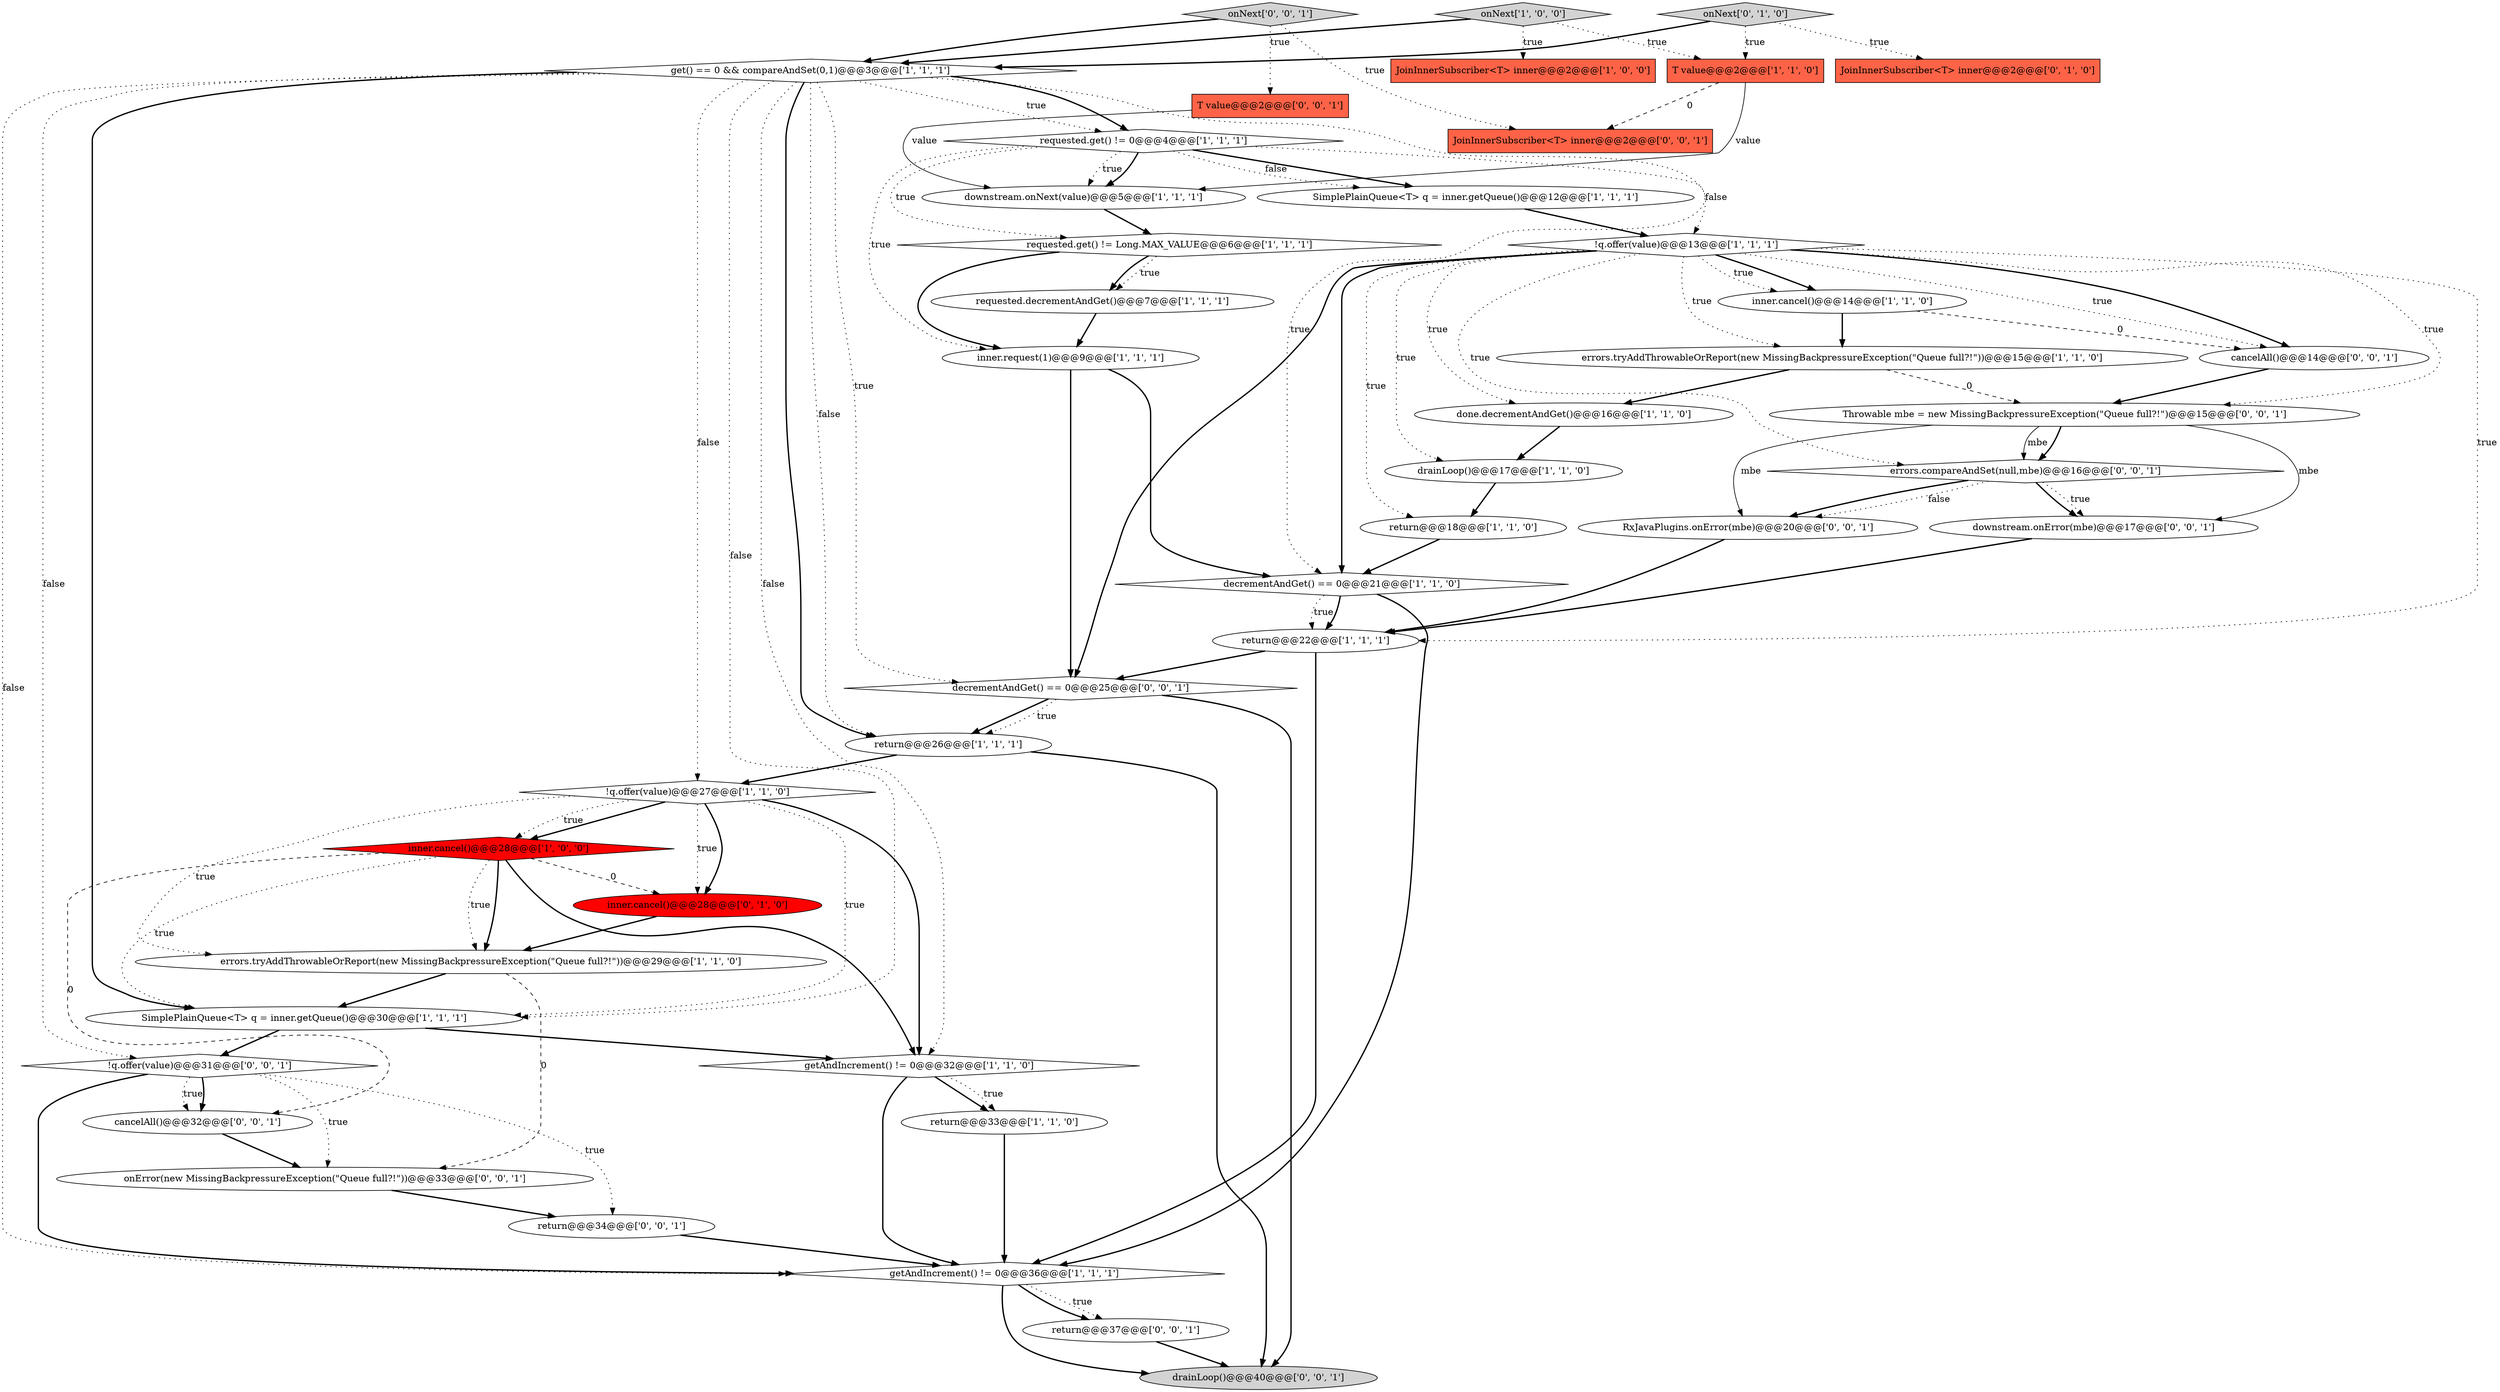 digraph {
8 [style = filled, label = "drainLoop()@@@17@@@['1', '1', '0']", fillcolor = white, shape = ellipse image = "AAA0AAABBB1BBB"];
15 [style = filled, label = "inner.request(1)@@@9@@@['1', '1', '1']", fillcolor = white, shape = ellipse image = "AAA0AAABBB1BBB"];
3 [style = filled, label = "return@@@22@@@['1', '1', '1']", fillcolor = white, shape = ellipse image = "AAA0AAABBB1BBB"];
30 [style = filled, label = "RxJavaPlugins.onError(mbe)@@@20@@@['0', '0', '1']", fillcolor = white, shape = ellipse image = "AAA0AAABBB3BBB"];
38 [style = filled, label = "onNext['0', '0', '1']", fillcolor = lightgray, shape = diamond image = "AAA0AAABBB3BBB"];
34 [style = filled, label = "downstream.onError(mbe)@@@17@@@['0', '0', '1']", fillcolor = white, shape = ellipse image = "AAA0AAABBB3BBB"];
26 [style = filled, label = "onNext['0', '1', '0']", fillcolor = lightgray, shape = diamond image = "AAA0AAABBB2BBB"];
20 [style = filled, label = "get() == 0 && compareAndSet(0,1)@@@3@@@['1', '1', '1']", fillcolor = white, shape = diamond image = "AAA0AAABBB1BBB"];
24 [style = filled, label = "return@@@18@@@['1', '1', '0']", fillcolor = white, shape = ellipse image = "AAA0AAABBB1BBB"];
19 [style = filled, label = "errors.tryAddThrowableOrReport(new MissingBackpressureException(\"Queue full?!\"))@@@15@@@['1', '1', '0']", fillcolor = white, shape = ellipse image = "AAA0AAABBB1BBB"];
14 [style = filled, label = "done.decrementAndGet()@@@16@@@['1', '1', '0']", fillcolor = white, shape = ellipse image = "AAA0AAABBB1BBB"];
7 [style = filled, label = "JoinInnerSubscriber<T> inner@@@2@@@['1', '0', '0']", fillcolor = tomato, shape = box image = "AAA0AAABBB1BBB"];
36 [style = filled, label = "cancelAll()@@@32@@@['0', '0', '1']", fillcolor = white, shape = ellipse image = "AAA0AAABBB3BBB"];
43 [style = filled, label = "return@@@37@@@['0', '0', '1']", fillcolor = white, shape = ellipse image = "AAA0AAABBB3BBB"];
31 [style = filled, label = "drainLoop()@@@40@@@['0', '0', '1']", fillcolor = lightgray, shape = ellipse image = "AAA0AAABBB3BBB"];
2 [style = filled, label = "inner.cancel()@@@14@@@['1', '1', '0']", fillcolor = white, shape = ellipse image = "AAA0AAABBB1BBB"];
25 [style = filled, label = "!q.offer(value)@@@27@@@['1', '1', '0']", fillcolor = white, shape = diamond image = "AAA0AAABBB1BBB"];
16 [style = filled, label = "inner.cancel()@@@28@@@['1', '0', '0']", fillcolor = red, shape = diamond image = "AAA1AAABBB1BBB"];
18 [style = filled, label = "downstream.onNext(value)@@@5@@@['1', '1', '1']", fillcolor = white, shape = ellipse image = "AAA0AAABBB1BBB"];
9 [style = filled, label = "requested.decrementAndGet()@@@7@@@['1', '1', '1']", fillcolor = white, shape = ellipse image = "AAA0AAABBB1BBB"];
28 [style = filled, label = "JoinInnerSubscriber<T> inner@@@2@@@['0', '1', '0']", fillcolor = tomato, shape = box image = "AAA0AAABBB2BBB"];
35 [style = filled, label = "JoinInnerSubscriber<T> inner@@@2@@@['0', '0', '1']", fillcolor = tomato, shape = box image = "AAA0AAABBB3BBB"];
39 [style = filled, label = "!q.offer(value)@@@31@@@['0', '0', '1']", fillcolor = white, shape = diamond image = "AAA0AAABBB3BBB"];
21 [style = filled, label = "requested.get() != 0@@@4@@@['1', '1', '1']", fillcolor = white, shape = diamond image = "AAA0AAABBB1BBB"];
12 [style = filled, label = "onNext['1', '0', '0']", fillcolor = lightgray, shape = diamond image = "AAA0AAABBB1BBB"];
22 [style = filled, label = "return@@@26@@@['1', '1', '1']", fillcolor = white, shape = ellipse image = "AAA0AAABBB1BBB"];
29 [style = filled, label = "T value@@@2@@@['0', '0', '1']", fillcolor = tomato, shape = box image = "AAA0AAABBB3BBB"];
23 [style = filled, label = "errors.tryAddThrowableOrReport(new MissingBackpressureException(\"Queue full?!\"))@@@29@@@['1', '1', '0']", fillcolor = white, shape = ellipse image = "AAA0AAABBB1BBB"];
17 [style = filled, label = "T value@@@2@@@['1', '1', '0']", fillcolor = tomato, shape = box image = "AAA0AAABBB1BBB"];
40 [style = filled, label = "Throwable mbe = new MissingBackpressureException(\"Queue full?!\")@@@15@@@['0', '0', '1']", fillcolor = white, shape = ellipse image = "AAA0AAABBB3BBB"];
37 [style = filled, label = "onError(new MissingBackpressureException(\"Queue full?!\"))@@@33@@@['0', '0', '1']", fillcolor = white, shape = ellipse image = "AAA0AAABBB3BBB"];
4 [style = filled, label = "!q.offer(value)@@@13@@@['1', '1', '1']", fillcolor = white, shape = diamond image = "AAA0AAABBB1BBB"];
0 [style = filled, label = "SimplePlainQueue<T> q = inner.getQueue()@@@12@@@['1', '1', '1']", fillcolor = white, shape = ellipse image = "AAA0AAABBB1BBB"];
41 [style = filled, label = "decrementAndGet() == 0@@@25@@@['0', '0', '1']", fillcolor = white, shape = diamond image = "AAA0AAABBB3BBB"];
42 [style = filled, label = "return@@@34@@@['0', '0', '1']", fillcolor = white, shape = ellipse image = "AAA0AAABBB3BBB"];
10 [style = filled, label = "decrementAndGet() == 0@@@21@@@['1', '1', '0']", fillcolor = white, shape = diamond image = "AAA0AAABBB1BBB"];
6 [style = filled, label = "getAndIncrement() != 0@@@32@@@['1', '1', '0']", fillcolor = white, shape = diamond image = "AAA0AAABBB1BBB"];
13 [style = filled, label = "requested.get() != Long.MAX_VALUE@@@6@@@['1', '1', '1']", fillcolor = white, shape = diamond image = "AAA0AAABBB1BBB"];
1 [style = filled, label = "getAndIncrement() != 0@@@36@@@['1', '1', '1']", fillcolor = white, shape = diamond image = "AAA0AAABBB1BBB"];
11 [style = filled, label = "return@@@33@@@['1', '1', '0']", fillcolor = white, shape = ellipse image = "AAA0AAABBB1BBB"];
32 [style = filled, label = "errors.compareAndSet(null,mbe)@@@16@@@['0', '0', '1']", fillcolor = white, shape = diamond image = "AAA0AAABBB3BBB"];
5 [style = filled, label = "SimplePlainQueue<T> q = inner.getQueue()@@@30@@@['1', '1', '1']", fillcolor = white, shape = ellipse image = "AAA0AAABBB1BBB"];
33 [style = filled, label = "cancelAll()@@@14@@@['0', '0', '1']", fillcolor = white, shape = ellipse image = "AAA0AAABBB3BBB"];
27 [style = filled, label = "inner.cancel()@@@28@@@['0', '1', '0']", fillcolor = red, shape = ellipse image = "AAA1AAABBB2BBB"];
20->1 [style = dotted, label="false"];
39->36 [style = dotted, label="true"];
15->10 [style = bold, label=""];
21->15 [style = dotted, label="true"];
21->18 [style = dotted, label="true"];
16->27 [style = dashed, label="0"];
17->35 [style = dashed, label="0"];
10->3 [style = dotted, label="true"];
20->41 [style = dotted, label="true"];
32->34 [style = bold, label=""];
39->42 [style = dotted, label="true"];
25->6 [style = bold, label=""];
4->33 [style = dotted, label="true"];
21->18 [style = bold, label=""];
26->28 [style = dotted, label="true"];
6->11 [style = bold, label=""];
16->5 [style = dotted, label="true"];
15->41 [style = bold, label=""];
42->1 [style = bold, label=""];
4->24 [style = dotted, label="true"];
41->22 [style = bold, label=""];
6->11 [style = dotted, label="true"];
1->31 [style = bold, label=""];
13->9 [style = dotted, label="true"];
24->10 [style = bold, label=""];
22->25 [style = bold, label=""];
12->17 [style = dotted, label="true"];
21->0 [style = bold, label=""];
5->39 [style = bold, label=""];
16->6 [style = bold, label=""];
1->43 [style = dotted, label="true"];
29->18 [style = solid, label="value"];
4->2 [style = bold, label=""];
40->34 [style = solid, label="mbe"];
25->27 [style = bold, label=""];
25->5 [style = dotted, label="true"];
20->5 [style = dotted, label="false"];
32->30 [style = dotted, label="false"];
5->6 [style = bold, label=""];
20->25 [style = dotted, label="false"];
20->10 [style = dotted, label="true"];
21->13 [style = dotted, label="true"];
14->8 [style = bold, label=""];
2->33 [style = dashed, label="0"];
13->15 [style = bold, label=""];
25->23 [style = dotted, label="true"];
36->37 [style = bold, label=""];
12->7 [style = dotted, label="true"];
4->32 [style = dotted, label="true"];
10->1 [style = bold, label=""];
20->39 [style = dotted, label="false"];
4->2 [style = dotted, label="true"];
26->20 [style = bold, label=""];
8->24 [style = bold, label=""];
4->10 [style = bold, label=""];
21->0 [style = dotted, label="false"];
38->20 [style = bold, label=""];
21->4 [style = dotted, label="false"];
20->22 [style = dotted, label="false"];
20->6 [style = dotted, label="false"];
23->5 [style = bold, label=""];
32->34 [style = dotted, label="true"];
3->1 [style = bold, label=""];
12->20 [style = bold, label=""];
16->23 [style = bold, label=""];
4->33 [style = bold, label=""];
32->30 [style = bold, label=""];
25->16 [style = bold, label=""];
4->41 [style = bold, label=""];
23->37 [style = dashed, label="0"];
6->1 [style = bold, label=""];
17->18 [style = solid, label="value"];
39->37 [style = dotted, label="true"];
4->3 [style = dotted, label="true"];
19->14 [style = bold, label=""];
30->3 [style = bold, label=""];
26->17 [style = dotted, label="true"];
3->41 [style = bold, label=""];
16->36 [style = dashed, label="0"];
40->32 [style = bold, label=""];
39->1 [style = bold, label=""];
41->31 [style = bold, label=""];
13->9 [style = bold, label=""];
19->40 [style = dashed, label="0"];
37->42 [style = bold, label=""];
25->16 [style = dotted, label="true"];
4->19 [style = dotted, label="true"];
43->31 [style = bold, label=""];
41->22 [style = dotted, label="true"];
2->19 [style = bold, label=""];
11->1 [style = bold, label=""];
4->40 [style = dotted, label="true"];
1->43 [style = bold, label=""];
4->8 [style = dotted, label="true"];
22->31 [style = bold, label=""];
10->3 [style = bold, label=""];
20->21 [style = dotted, label="true"];
4->14 [style = dotted, label="true"];
16->23 [style = dotted, label="true"];
20->22 [style = bold, label=""];
20->5 [style = bold, label=""];
20->21 [style = bold, label=""];
40->30 [style = solid, label="mbe"];
33->40 [style = bold, label=""];
34->3 [style = bold, label=""];
0->4 [style = bold, label=""];
40->32 [style = solid, label="mbe"];
38->35 [style = dotted, label="true"];
9->15 [style = bold, label=""];
18->13 [style = bold, label=""];
27->23 [style = bold, label=""];
38->29 [style = dotted, label="true"];
25->27 [style = dotted, label="true"];
39->36 [style = bold, label=""];
}
